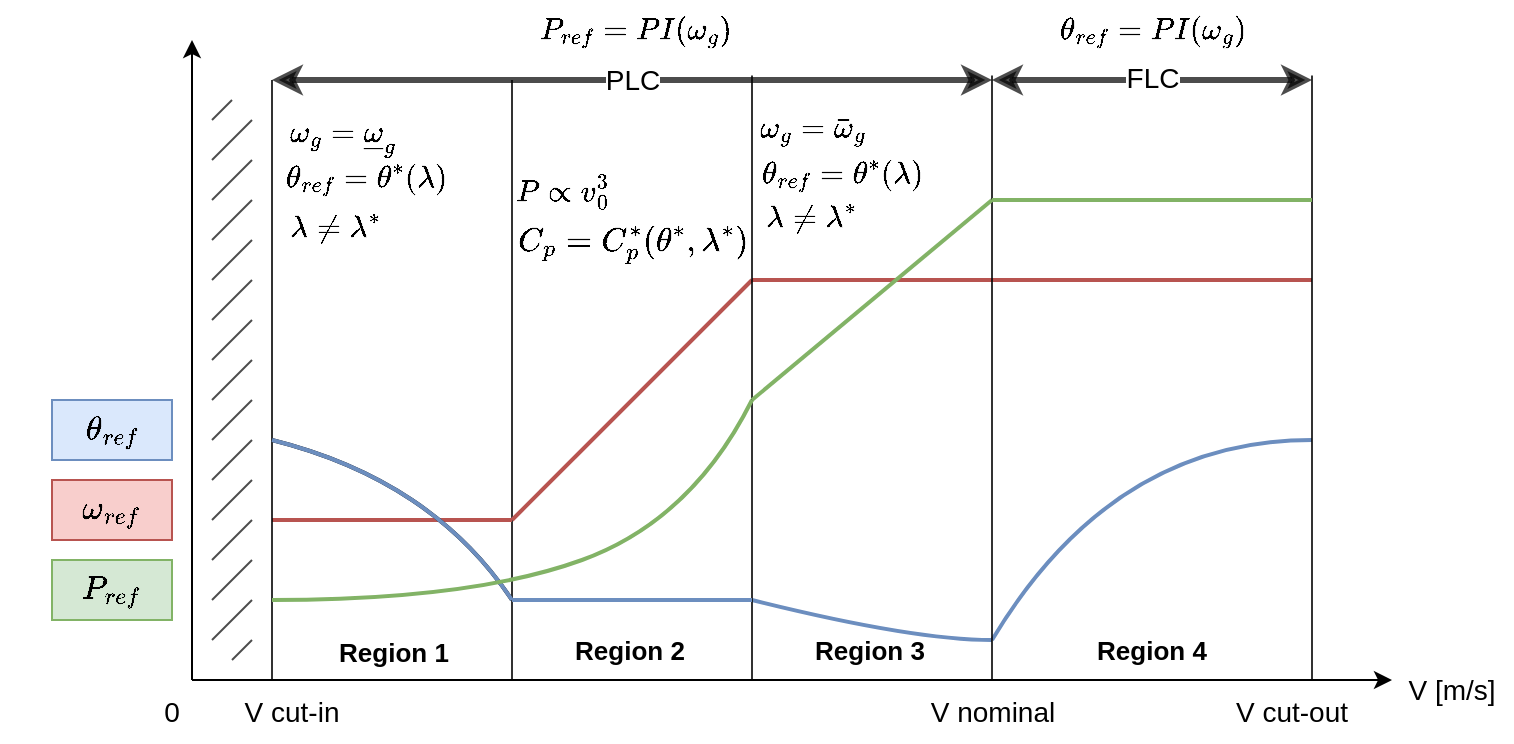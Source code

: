 <mxfile version="20.4.0" type="github">
  <diagram id="YIg-twoA3lVmyOpFWbwZ" name="Page-1">
    <mxGraphModel dx="934" dy="495" grid="1" gridSize="10" guides="1" tooltips="1" connect="1" arrows="1" fold="1" page="1" pageScale="1" pageWidth="850" pageHeight="1100" math="1" shadow="0">
      <root>
        <mxCell id="0" />
        <mxCell id="1" parent="0" />
        <mxCell id="ZmWr9eJU89eHi5DbGtIF-5" value="" style="endArrow=none;html=1;rounded=0;opacity=80;" edge="1" parent="1">
          <mxGeometry width="50" height="50" relative="1" as="geometry">
            <mxPoint x="280" y="140" as="sourcePoint" />
            <mxPoint x="280" y="440" as="targetPoint" />
          </mxGeometry>
        </mxCell>
        <mxCell id="ZmWr9eJU89eHi5DbGtIF-11" value="&lt;font style=&quot;font-size: 14px;&quot;&gt;0&lt;/font&gt;" style="text;html=1;strokeColor=none;fillColor=none;align=center;verticalAlign=middle;whiteSpace=wrap;rounded=0;fontSize=13;" vertex="1" parent="1">
          <mxGeometry x="80" y="441" width="60" height="30" as="geometry" />
        </mxCell>
        <mxCell id="ZmWr9eJU89eHi5DbGtIF-12" value="&lt;font style=&quot;font-size: 14px;&quot;&gt;V [m/s]&lt;/font&gt;" style="text;html=1;strokeColor=none;fillColor=none;align=center;verticalAlign=middle;whiteSpace=wrap;rounded=0;fontSize=13;" vertex="1" parent="1">
          <mxGeometry x="720" y="430" width="60" height="30" as="geometry" />
        </mxCell>
        <mxCell id="ZmWr9eJU89eHi5DbGtIF-13" value="&lt;span style=&quot;font-size: 14px;&quot;&gt;V cut-in&lt;/span&gt;" style="text;html=1;strokeColor=none;fillColor=none;align=center;verticalAlign=middle;whiteSpace=wrap;rounded=0;fontSize=13;" vertex="1" parent="1">
          <mxGeometry x="140" y="441" width="60" height="30" as="geometry" />
        </mxCell>
        <mxCell id="ZmWr9eJU89eHi5DbGtIF-21" value="" style="endArrow=none;html=1;rounded=0;fontSize=14;strokeWidth=2;fillColor=#f8cecc;strokeColor=#b85450;" edge="1" parent="1">
          <mxGeometry width="50" height="50" relative="1" as="geometry">
            <mxPoint x="280" y="360" as="sourcePoint" />
            <mxPoint x="160" y="360" as="targetPoint" />
          </mxGeometry>
        </mxCell>
        <mxCell id="ZmWr9eJU89eHi5DbGtIF-22" value="" style="endArrow=none;html=1;rounded=0;fontSize=14;strokeWidth=2;fillColor=#f8cecc;strokeColor=#b85450;" edge="1" parent="1">
          <mxGeometry width="50" height="50" relative="1" as="geometry">
            <mxPoint x="280" y="360" as="sourcePoint" />
            <mxPoint x="400" y="240" as="targetPoint" />
          </mxGeometry>
        </mxCell>
        <mxCell id="ZmWr9eJU89eHi5DbGtIF-23" value="" style="endArrow=none;html=1;rounded=0;fontSize=14;strokeWidth=2;fillColor=#f8cecc;strokeColor=#b85450;" edge="1" parent="1">
          <mxGeometry width="50" height="50" relative="1" as="geometry">
            <mxPoint x="400" y="240" as="sourcePoint" />
            <mxPoint x="680" y="240" as="targetPoint" />
          </mxGeometry>
        </mxCell>
        <mxCell id="ZmWr9eJU89eHi5DbGtIF-24" value="" style="curved=1;endArrow=none;html=1;rounded=0;strokeWidth=2;fontSize=14;endFill=0;" edge="1" parent="1">
          <mxGeometry width="50" height="50" relative="1" as="geometry">
            <mxPoint x="280" y="400" as="sourcePoint" />
            <mxPoint x="160" y="320" as="targetPoint" />
            <Array as="points">
              <mxPoint x="260" y="370" />
              <mxPoint x="200" y="330" />
            </Array>
          </mxGeometry>
        </mxCell>
        <mxCell id="ZmWr9eJU89eHi5DbGtIF-26" value="" style="curved=1;endArrow=none;html=1;rounded=0;strokeWidth=2;fontSize=14;endFill=0;fillColor=#dae8fc;strokeColor=#6c8ebf;" edge="1" parent="1">
          <mxGeometry width="50" height="50" relative="1" as="geometry">
            <mxPoint x="520" y="420" as="sourcePoint" />
            <mxPoint x="400" y="400" as="targetPoint" />
            <Array as="points">
              <mxPoint x="480" y="420" />
            </Array>
          </mxGeometry>
        </mxCell>
        <mxCell id="ZmWr9eJU89eHi5DbGtIF-27" value="" style="curved=1;endArrow=none;html=1;rounded=0;strokeWidth=2;fontSize=14;endFill=0;fillColor=#dae8fc;strokeColor=#6c8ebf;" edge="1" parent="1">
          <mxGeometry width="50" height="50" relative="1" as="geometry">
            <mxPoint x="680" y="320" as="sourcePoint" />
            <mxPoint x="520" y="420" as="targetPoint" />
            <Array as="points">
              <mxPoint x="580" y="320" />
            </Array>
          </mxGeometry>
        </mxCell>
        <mxCell id="ZmWr9eJU89eHi5DbGtIF-2" value="" style="endArrow=classic;html=1;rounded=0;" edge="1" parent="1">
          <mxGeometry width="50" height="50" relative="1" as="geometry">
            <mxPoint x="120" y="440" as="sourcePoint" />
            <mxPoint x="120" y="120" as="targetPoint" />
          </mxGeometry>
        </mxCell>
        <mxCell id="ZmWr9eJU89eHi5DbGtIF-3" value="" style="endArrow=classic;html=1;rounded=0;" edge="1" parent="1">
          <mxGeometry width="50" height="50" relative="1" as="geometry">
            <mxPoint x="120" y="440" as="sourcePoint" />
            <mxPoint x="720" y="440" as="targetPoint" />
          </mxGeometry>
        </mxCell>
        <mxCell id="ZmWr9eJU89eHi5DbGtIF-6" value="" style="endArrow=none;html=1;rounded=0;opacity=80;" edge="1" parent="1">
          <mxGeometry width="50" height="50" relative="1" as="geometry">
            <mxPoint x="400" y="137.778" as="sourcePoint" />
            <mxPoint x="400" y="440" as="targetPoint" />
          </mxGeometry>
        </mxCell>
        <mxCell id="ZmWr9eJU89eHi5DbGtIF-7" value="" style="endArrow=none;html=1;rounded=0;opacity=80;" edge="1" parent="1">
          <mxGeometry width="50" height="50" relative="1" as="geometry">
            <mxPoint x="520" y="137.778" as="sourcePoint" />
            <mxPoint x="520" y="440" as="targetPoint" />
          </mxGeometry>
        </mxCell>
        <mxCell id="ZmWr9eJU89eHi5DbGtIF-8" value="" style="endArrow=none;html=1;rounded=0;opacity=80;" edge="1" parent="1">
          <mxGeometry width="50" height="50" relative="1" as="geometry">
            <mxPoint x="680" y="137.778" as="sourcePoint" />
            <mxPoint x="680" y="440" as="targetPoint" />
          </mxGeometry>
        </mxCell>
        <mxCell id="ZmWr9eJU89eHi5DbGtIF-19" value="" style="endArrow=none;html=1;rounded=0;opacity=80;" edge="1" parent="1">
          <mxGeometry width="50" height="50" relative="1" as="geometry">
            <mxPoint x="160" y="140.0" as="sourcePoint" />
            <mxPoint x="160" y="440" as="targetPoint" />
          </mxGeometry>
        </mxCell>
        <mxCell id="ZmWr9eJU89eHi5DbGtIF-25" value="" style="endArrow=none;html=1;rounded=0;fontSize=14;strokeWidth=2;fillColor=#f8cecc;strokeColor=#b85450;" edge="1" parent="1">
          <mxGeometry width="50" height="50" relative="1" as="geometry">
            <mxPoint x="400" y="400.0" as="sourcePoint" />
            <mxPoint x="280" y="400.0" as="targetPoint" />
          </mxGeometry>
        </mxCell>
        <mxCell id="ZmWr9eJU89eHi5DbGtIF-28" value="" style="endArrow=none;html=1;rounded=0;fontSize=14;strokeWidth=2;fillColor=#dae8fc;strokeColor=#6c8ebf;" edge="1" parent="1">
          <mxGeometry width="50" height="50" relative="1" as="geometry">
            <mxPoint x="400" y="400.0" as="sourcePoint" />
            <mxPoint x="280" y="400.0" as="targetPoint" />
          </mxGeometry>
        </mxCell>
        <mxCell id="ZmWr9eJU89eHi5DbGtIF-29" value="" style="curved=1;endArrow=none;html=1;rounded=0;strokeWidth=2;fontSize=14;endFill=0;fillColor=#dae8fc;strokeColor=#6c8ebf;" edge="1" parent="1">
          <mxGeometry width="50" height="50" relative="1" as="geometry">
            <mxPoint x="280" y="400.0" as="sourcePoint" />
            <mxPoint x="160" y="320.0" as="targetPoint" />
            <Array as="points">
              <mxPoint x="260" y="370" />
              <mxPoint x="200" y="330" />
            </Array>
          </mxGeometry>
        </mxCell>
        <mxCell id="ZmWr9eJU89eHi5DbGtIF-30" value="" style="curved=1;endArrow=none;html=1;rounded=0;strokeWidth=2;fontSize=14;endFill=0;fillColor=#d5e8d4;strokeColor=#82b366;" edge="1" parent="1">
          <mxGeometry width="50" height="50" relative="1" as="geometry">
            <mxPoint x="400" y="300" as="sourcePoint" />
            <mxPoint x="160" y="400" as="targetPoint" />
            <Array as="points">
              <mxPoint x="370" y="360" />
              <mxPoint x="260" y="400" />
            </Array>
          </mxGeometry>
        </mxCell>
        <mxCell id="ZmWr9eJU89eHi5DbGtIF-31" value="" style="endArrow=none;html=1;rounded=0;fontSize=14;strokeWidth=2;fillColor=#d5e8d4;strokeColor=#82b366;" edge="1" parent="1">
          <mxGeometry width="50" height="50" relative="1" as="geometry">
            <mxPoint x="400" y="300" as="sourcePoint" />
            <mxPoint x="520" y="200" as="targetPoint" />
          </mxGeometry>
        </mxCell>
        <mxCell id="ZmWr9eJU89eHi5DbGtIF-32" value="" style="endArrow=none;html=1;rounded=0;fontSize=14;strokeWidth=2;fillColor=#d5e8d4;strokeColor=#82b366;" edge="1" parent="1">
          <mxGeometry width="50" height="50" relative="1" as="geometry">
            <mxPoint x="680" y="200" as="sourcePoint" />
            <mxPoint x="520" y="200" as="targetPoint" />
          </mxGeometry>
        </mxCell>
        <mxCell id="ZmWr9eJU89eHi5DbGtIF-33" value="" style="endArrow=none;html=1;rounded=0;strokeWidth=1;fontSize=14;opacity=70;" edge="1" parent="1">
          <mxGeometry width="50" height="50" relative="1" as="geometry">
            <mxPoint x="130" y="180" as="sourcePoint" />
            <mxPoint x="150" y="160" as="targetPoint" />
          </mxGeometry>
        </mxCell>
        <mxCell id="ZmWr9eJU89eHi5DbGtIF-34" value="" style="endArrow=none;html=1;rounded=0;strokeWidth=1;fontSize=14;opacity=70;" edge="1" parent="1">
          <mxGeometry width="50" height="50" relative="1" as="geometry">
            <mxPoint x="130" y="200" as="sourcePoint" />
            <mxPoint x="150" y="180" as="targetPoint" />
          </mxGeometry>
        </mxCell>
        <mxCell id="ZmWr9eJU89eHi5DbGtIF-35" value="" style="endArrow=none;html=1;rounded=0;strokeWidth=1;fontSize=14;opacity=70;" edge="1" parent="1">
          <mxGeometry width="50" height="50" relative="1" as="geometry">
            <mxPoint x="130" y="220" as="sourcePoint" />
            <mxPoint x="150" y="200" as="targetPoint" />
          </mxGeometry>
        </mxCell>
        <mxCell id="ZmWr9eJU89eHi5DbGtIF-36" value="" style="endArrow=none;html=1;rounded=0;strokeWidth=1;fontSize=14;opacity=70;" edge="1" parent="1">
          <mxGeometry width="50" height="50" relative="1" as="geometry">
            <mxPoint x="130" y="240" as="sourcePoint" />
            <mxPoint x="150" y="220" as="targetPoint" />
          </mxGeometry>
        </mxCell>
        <mxCell id="ZmWr9eJU89eHi5DbGtIF-37" value="" style="endArrow=none;html=1;rounded=0;strokeWidth=1;fontSize=14;opacity=70;" edge="1" parent="1">
          <mxGeometry width="50" height="50" relative="1" as="geometry">
            <mxPoint x="130" y="260" as="sourcePoint" />
            <mxPoint x="150" y="240" as="targetPoint" />
          </mxGeometry>
        </mxCell>
        <mxCell id="ZmWr9eJU89eHi5DbGtIF-38" value="" style="endArrow=none;html=1;rounded=0;strokeWidth=1;fontSize=14;opacity=70;" edge="1" parent="1">
          <mxGeometry width="50" height="50" relative="1" as="geometry">
            <mxPoint x="130" y="280" as="sourcePoint" />
            <mxPoint x="150" y="260" as="targetPoint" />
          </mxGeometry>
        </mxCell>
        <mxCell id="ZmWr9eJU89eHi5DbGtIF-39" value="" style="endArrow=none;html=1;rounded=0;strokeWidth=1;fontSize=14;opacity=70;" edge="1" parent="1">
          <mxGeometry width="50" height="50" relative="1" as="geometry">
            <mxPoint x="130" y="300" as="sourcePoint" />
            <mxPoint x="150" y="280" as="targetPoint" />
          </mxGeometry>
        </mxCell>
        <mxCell id="ZmWr9eJU89eHi5DbGtIF-40" value="" style="endArrow=none;html=1;rounded=0;strokeWidth=1;fontSize=14;opacity=70;" edge="1" parent="1">
          <mxGeometry width="50" height="50" relative="1" as="geometry">
            <mxPoint x="130" y="320" as="sourcePoint" />
            <mxPoint x="150" y="300" as="targetPoint" />
          </mxGeometry>
        </mxCell>
        <mxCell id="ZmWr9eJU89eHi5DbGtIF-41" value="" style="endArrow=none;html=1;rounded=0;strokeWidth=1;fontSize=14;opacity=70;" edge="1" parent="1">
          <mxGeometry width="50" height="50" relative="1" as="geometry">
            <mxPoint x="130" y="340" as="sourcePoint" />
            <mxPoint x="150" y="320" as="targetPoint" />
          </mxGeometry>
        </mxCell>
        <mxCell id="ZmWr9eJU89eHi5DbGtIF-42" value="" style="endArrow=none;html=1;rounded=0;strokeWidth=1;fontSize=14;opacity=70;" edge="1" parent="1">
          <mxGeometry width="50" height="50" relative="1" as="geometry">
            <mxPoint x="130" y="360" as="sourcePoint" />
            <mxPoint x="150" y="340" as="targetPoint" />
          </mxGeometry>
        </mxCell>
        <mxCell id="ZmWr9eJU89eHi5DbGtIF-43" value="" style="endArrow=none;html=1;rounded=0;strokeWidth=1;fontSize=14;opacity=70;" edge="1" parent="1">
          <mxGeometry width="50" height="50" relative="1" as="geometry">
            <mxPoint x="130" y="380" as="sourcePoint" />
            <mxPoint x="150" y="360" as="targetPoint" />
          </mxGeometry>
        </mxCell>
        <mxCell id="ZmWr9eJU89eHi5DbGtIF-44" value="" style="endArrow=none;html=1;rounded=0;strokeWidth=1;fontSize=14;opacity=70;" edge="1" parent="1">
          <mxGeometry width="50" height="50" relative="1" as="geometry">
            <mxPoint x="130" y="400" as="sourcePoint" />
            <mxPoint x="150" y="380" as="targetPoint" />
          </mxGeometry>
        </mxCell>
        <mxCell id="ZmWr9eJU89eHi5DbGtIF-45" value="" style="endArrow=none;html=1;rounded=0;strokeWidth=1;fontSize=14;opacity=70;" edge="1" parent="1">
          <mxGeometry width="50" height="50" relative="1" as="geometry">
            <mxPoint x="130" y="420" as="sourcePoint" />
            <mxPoint x="150" y="400" as="targetPoint" />
          </mxGeometry>
        </mxCell>
        <mxCell id="ZmWr9eJU89eHi5DbGtIF-46" value="" style="endArrow=none;html=1;rounded=0;strokeWidth=1;fontSize=14;opacity=70;" edge="1" parent="1">
          <mxGeometry width="50" height="50" relative="1" as="geometry">
            <mxPoint x="140" y="430" as="sourcePoint" />
            <mxPoint x="150" y="420" as="targetPoint" />
          </mxGeometry>
        </mxCell>
        <mxCell id="ZmWr9eJU89eHi5DbGtIF-47" value="" style="endArrow=none;html=1;rounded=0;strokeWidth=1;fontSize=14;opacity=70;" edge="1" parent="1">
          <mxGeometry width="50" height="50" relative="1" as="geometry">
            <mxPoint x="130" y="160" as="sourcePoint" />
            <mxPoint x="140" y="150" as="targetPoint" />
          </mxGeometry>
        </mxCell>
        <mxCell id="ZmWr9eJU89eHi5DbGtIF-48" value="$$\theta_{ref}$$" style="text;html=1;strokeColor=#6c8ebf;fillColor=#dae8fc;align=center;verticalAlign=middle;whiteSpace=wrap;rounded=0;fontSize=14;" vertex="1" parent="1">
          <mxGeometry x="50" y="300" width="60" height="30" as="geometry" />
        </mxCell>
        <mxCell id="ZmWr9eJU89eHi5DbGtIF-49" value="$$\omega_{ref}$$" style="text;html=1;strokeColor=#b85450;fillColor=#f8cecc;align=center;verticalAlign=middle;whiteSpace=wrap;rounded=0;fontSize=14;" vertex="1" parent="1">
          <mxGeometry x="50" y="340" width="60" height="30" as="geometry" />
        </mxCell>
        <mxCell id="ZmWr9eJU89eHi5DbGtIF-50" value="$$P_{ref}$$" style="text;html=1;strokeColor=#82b366;fillColor=#d5e8d4;align=center;verticalAlign=middle;whiteSpace=wrap;rounded=0;fontSize=14;" vertex="1" parent="1">
          <mxGeometry x="50" y="380" width="60" height="30" as="geometry" />
        </mxCell>
        <mxCell id="ZmWr9eJU89eHi5DbGtIF-51" value="&lt;font style=&quot;font-size: 14px;&quot;&gt;V cut-out&lt;/font&gt;" style="text;html=1;strokeColor=none;fillColor=none;align=center;verticalAlign=middle;whiteSpace=wrap;rounded=0;fontSize=13;" vertex="1" parent="1">
          <mxGeometry x="640" y="441" width="60" height="30" as="geometry" />
        </mxCell>
        <mxCell id="ZmWr9eJU89eHi5DbGtIF-52" value="" style="endArrow=classic;startArrow=classic;html=1;rounded=0;strokeWidth=3;fontSize=14;opacity=70;" edge="1" parent="1">
          <mxGeometry width="50" height="50" relative="1" as="geometry">
            <mxPoint x="160" y="140" as="sourcePoint" />
            <mxPoint x="520" y="140" as="targetPoint" />
          </mxGeometry>
        </mxCell>
        <mxCell id="ZmWr9eJU89eHi5DbGtIF-54" value="PLC" style="edgeLabel;html=1;align=center;verticalAlign=middle;resizable=0;points=[];fontSize=14;" vertex="1" connectable="0" parent="ZmWr9eJU89eHi5DbGtIF-52">
          <mxGeometry x="-0.112" relative="1" as="geometry">
            <mxPoint x="20" as="offset" />
          </mxGeometry>
        </mxCell>
        <mxCell id="ZmWr9eJU89eHi5DbGtIF-53" value="" style="endArrow=classic;startArrow=classic;html=1;rounded=0;strokeWidth=3;fontSize=14;opacity=70;" edge="1" parent="1">
          <mxGeometry width="50" height="50" relative="1" as="geometry">
            <mxPoint x="520" y="140" as="sourcePoint" />
            <mxPoint x="680" y="140" as="targetPoint" />
            <Array as="points">
              <mxPoint x="600" y="140" />
            </Array>
          </mxGeometry>
        </mxCell>
        <mxCell id="ZmWr9eJU89eHi5DbGtIF-55" value="FLC" style="edgeLabel;html=1;align=center;verticalAlign=middle;resizable=0;points=[];fontSize=14;" vertex="1" connectable="0" parent="ZmWr9eJU89eHi5DbGtIF-53">
          <mxGeometry x="-0.08" y="1" relative="1" as="geometry">
            <mxPoint x="6" as="offset" />
          </mxGeometry>
        </mxCell>
        <mxCell id="ZmWr9eJU89eHi5DbGtIF-56" value="$$C_p = C_p^*(\theta^*, \lambda^*) $$" style="text;html=1;strokeColor=none;fillColor=none;align=center;verticalAlign=middle;whiteSpace=wrap;rounded=0;fontSize=14;" vertex="1" parent="1">
          <mxGeometry x="311" y="207" width="60" height="30" as="geometry" />
        </mxCell>
        <mxCell id="ZmWr9eJU89eHi5DbGtIF-61" value="&lt;font style=&quot;font-size: 13px;&quot;&gt;$$ P \propto v_0^3 $$&lt;/font&gt;" style="text;html=1;align=center;verticalAlign=middle;resizable=0;points=[];autosize=1;strokeColor=none;fillColor=none;fontSize=14;" vertex="1" parent="1">
          <mxGeometry x="230" y="180" width="150" height="30" as="geometry" />
        </mxCell>
        <mxCell id="ZmWr9eJU89eHi5DbGtIF-64" value="&lt;font style=&quot;font-size: 13px;&quot;&gt;$$ \omega_g = \underline{\omega}_g $$&lt;/font&gt;" style="text;html=1;align=center;verticalAlign=middle;resizable=0;points=[];autosize=1;strokeColor=none;fillColor=none;fontSize=14;" vertex="1" parent="1">
          <mxGeometry x="65" y="153" width="260" height="30" as="geometry" />
        </mxCell>
        <mxCell id="ZmWr9eJU89eHi5DbGtIF-67" value="&lt;font style=&quot;font-size: 13px;&quot;&gt;$$ \omega_g = \bar{\omega}_g $$&lt;/font&gt;" style="text;html=1;align=center;verticalAlign=middle;resizable=0;points=[];autosize=1;strokeColor=none;fillColor=none;fontSize=14;" vertex="1" parent="1">
          <mxGeometry x="320" y="150" width="220" height="30" as="geometry" />
        </mxCell>
        <mxCell id="ZmWr9eJU89eHi5DbGtIF-68" value="&lt;font style=&quot;font-size: 13px;&quot;&gt;$$ \theta_{ref} = \theta^*(\lambda) $$&lt;/font&gt;" style="text;html=1;align=center;verticalAlign=middle;resizable=0;points=[];autosize=1;strokeColor=none;fillColor=none;fontSize=14;" vertex="1" parent="1">
          <mxGeometry x="87" y="174" width="240" height="30" as="geometry" />
        </mxCell>
        <mxCell id="ZmWr9eJU89eHi5DbGtIF-69" value="&lt;font style=&quot;font-size: 13px;&quot;&gt;$$ \lambda \neq&amp;nbsp;&lt;br&gt;\lambda^* $$&lt;/font&gt;" style="text;html=1;align=center;verticalAlign=middle;resizable=0;points=[];autosize=1;strokeColor=none;fillColor=none;fontSize=14;" vertex="1" parent="1">
          <mxGeometry x="131" y="189" width="120" height="50" as="geometry" />
        </mxCell>
        <mxCell id="ZmWr9eJU89eHi5DbGtIF-71" value="&lt;font style=&quot;font-size: 13px;&quot;&gt;$$ \lambda \neq&amp;nbsp;&lt;br&gt;\lambda^* $$&lt;/font&gt;" style="text;html=1;align=center;verticalAlign=middle;resizable=0;points=[];autosize=1;strokeColor=none;fillColor=none;fontSize=14;" vertex="1" parent="1">
          <mxGeometry x="369" y="184" width="120" height="50" as="geometry" />
        </mxCell>
        <mxCell id="ZmWr9eJU89eHi5DbGtIF-72" value="&lt;font style=&quot;font-size: 13px;&quot;&gt;$$ \theta_{ref} = \theta^*(\lambda) $$&lt;/font&gt;" style="text;html=1;align=center;verticalAlign=middle;resizable=0;points=[];autosize=1;strokeColor=none;fillColor=none;fontSize=14;" vertex="1" parent="1">
          <mxGeometry x="325" y="172" width="240" height="30" as="geometry" />
        </mxCell>
        <mxCell id="ZmWr9eJU89eHi5DbGtIF-74" value="&lt;font style=&quot;font-size: 13px;&quot;&gt;$$ P_{ref} = PI({\omega}_g) $$&lt;/font&gt;" style="text;html=1;align=center;verticalAlign=middle;resizable=0;points=[];autosize=1;strokeColor=none;fillColor=none;fontSize=14;" vertex="1" parent="1">
          <mxGeometry x="241" y="100" width="200" height="30" as="geometry" />
        </mxCell>
        <mxCell id="ZmWr9eJU89eHi5DbGtIF-75" value="&lt;font style=&quot;font-size: 13px;&quot;&gt;$$ \theta_{ref} = PI({\omega}_g) $$&lt;/font&gt;" style="text;html=1;align=center;verticalAlign=middle;resizable=0;points=[];autosize=1;strokeColor=none;fillColor=none;fontSize=14;" vertex="1" parent="1">
          <mxGeometry x="485" y="100" width="230" height="30" as="geometry" />
        </mxCell>
        <mxCell id="ZmWr9eJU89eHi5DbGtIF-77" value="&lt;font style=&quot;font-size: 14px;&quot;&gt;V nominal&lt;/font&gt;" style="text;html=1;strokeColor=none;fillColor=none;align=center;verticalAlign=middle;whiteSpace=wrap;rounded=0;fontSize=13;" vertex="1" parent="1">
          <mxGeometry x="485" y="441" width="71" height="30" as="geometry" />
        </mxCell>
        <mxCell id="ZmWr9eJU89eHi5DbGtIF-78" value="Region 1" style="text;html=1;strokeColor=none;fillColor=none;align=center;verticalAlign=middle;whiteSpace=wrap;rounded=0;fontSize=13;fontStyle=1" vertex="1" parent="1">
          <mxGeometry x="191" y="411" width="60" height="30" as="geometry" />
        </mxCell>
        <mxCell id="ZmWr9eJU89eHi5DbGtIF-79" value="Region 2" style="text;html=1;strokeColor=none;fillColor=none;align=center;verticalAlign=middle;whiteSpace=wrap;rounded=0;fontSize=13;fontStyle=1" vertex="1" parent="1">
          <mxGeometry x="309" y="410" width="60" height="30" as="geometry" />
        </mxCell>
        <mxCell id="ZmWr9eJU89eHi5DbGtIF-80" value="Region 3" style="text;html=1;strokeColor=none;fillColor=none;align=center;verticalAlign=middle;whiteSpace=wrap;rounded=0;fontSize=13;fontStyle=1" vertex="1" parent="1">
          <mxGeometry x="429" y="410" width="60" height="30" as="geometry" />
        </mxCell>
        <mxCell id="ZmWr9eJU89eHi5DbGtIF-81" value="Region 4" style="text;html=1;strokeColor=none;fillColor=none;align=center;verticalAlign=middle;whiteSpace=wrap;rounded=0;fontSize=13;fontStyle=1" vertex="1" parent="1">
          <mxGeometry x="570" y="410" width="60" height="30" as="geometry" />
        </mxCell>
      </root>
    </mxGraphModel>
  </diagram>
</mxfile>
